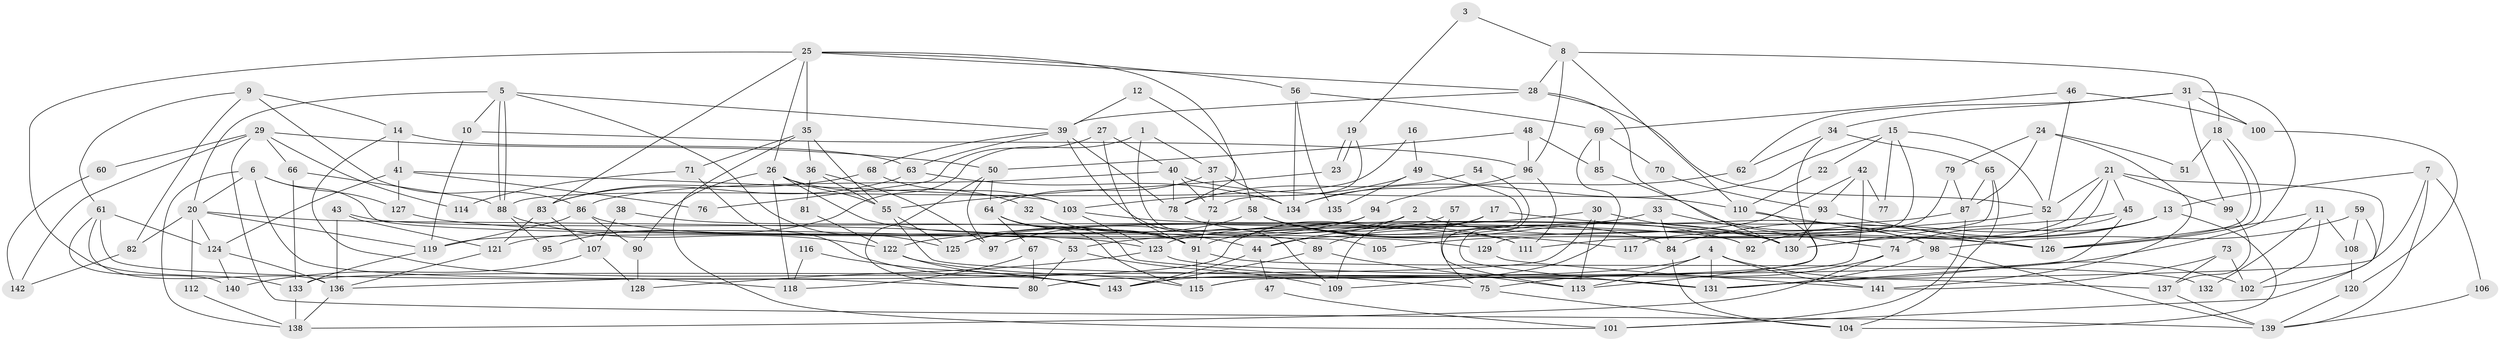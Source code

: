 // Generated by graph-tools (version 1.1) at 2025/50/03/09/25 03:50:09]
// undirected, 143 vertices, 286 edges
graph export_dot {
graph [start="1"]
  node [color=gray90,style=filled];
  1;
  2;
  3;
  4;
  5;
  6;
  7;
  8;
  9;
  10;
  11;
  12;
  13;
  14;
  15;
  16;
  17;
  18;
  19;
  20;
  21;
  22;
  23;
  24;
  25;
  26;
  27;
  28;
  29;
  30;
  31;
  32;
  33;
  34;
  35;
  36;
  37;
  38;
  39;
  40;
  41;
  42;
  43;
  44;
  45;
  46;
  47;
  48;
  49;
  50;
  51;
  52;
  53;
  54;
  55;
  56;
  57;
  58;
  59;
  60;
  61;
  62;
  63;
  64;
  65;
  66;
  67;
  68;
  69;
  70;
  71;
  72;
  73;
  74;
  75;
  76;
  77;
  78;
  79;
  80;
  81;
  82;
  83;
  84;
  85;
  86;
  87;
  88;
  89;
  90;
  91;
  92;
  93;
  94;
  95;
  96;
  97;
  98;
  99;
  100;
  101;
  102;
  103;
  104;
  105;
  106;
  107;
  108;
  109;
  110;
  111;
  112;
  113;
  114;
  115;
  116;
  117;
  118;
  119;
  120;
  121;
  122;
  123;
  124;
  125;
  126;
  127;
  128;
  129;
  130;
  131;
  132;
  133;
  134;
  135;
  136;
  137;
  138;
  139;
  140;
  141;
  142;
  143;
  1 -- 37;
  1 -- 89;
  1 -- 95;
  2 -- 121;
  2 -- 126;
  2 -- 44;
  3 -- 19;
  3 -- 8;
  4 -- 143;
  4 -- 102;
  4 -- 113;
  4 -- 131;
  4 -- 141;
  5 -- 20;
  5 -- 88;
  5 -- 88;
  5 -- 10;
  5 -- 39;
  5 -- 125;
  6 -- 138;
  6 -- 20;
  6 -- 105;
  6 -- 118;
  6 -- 127;
  7 -- 131;
  7 -- 13;
  7 -- 106;
  7 -- 139;
  8 -- 110;
  8 -- 28;
  8 -- 18;
  8 -- 96;
  9 -- 61;
  9 -- 86;
  9 -- 14;
  9 -- 82;
  10 -- 119;
  10 -- 96;
  11 -- 108;
  11 -- 126;
  11 -- 102;
  11 -- 132;
  12 -- 39;
  12 -- 58;
  13 -- 84;
  13 -- 130;
  13 -- 74;
  13 -- 104;
  14 -- 63;
  14 -- 41;
  14 -- 143;
  15 -- 129;
  15 -- 52;
  15 -- 22;
  15 -- 77;
  15 -- 134;
  16 -- 88;
  16 -- 49;
  17 -- 98;
  17 -- 136;
  17 -- 89;
  17 -- 109;
  18 -- 126;
  18 -- 126;
  18 -- 51;
  19 -- 72;
  19 -- 23;
  19 -- 23;
  20 -- 124;
  20 -- 53;
  20 -- 82;
  20 -- 112;
  20 -- 119;
  21 -- 52;
  21 -- 92;
  21 -- 45;
  21 -- 99;
  21 -- 102;
  21 -- 117;
  22 -- 110;
  23 -- 55;
  24 -- 87;
  24 -- 141;
  24 -- 51;
  24 -- 79;
  25 -- 28;
  25 -- 56;
  25 -- 26;
  25 -- 35;
  25 -- 78;
  25 -- 83;
  25 -- 133;
  26 -- 111;
  26 -- 32;
  26 -- 55;
  26 -- 90;
  26 -- 118;
  27 -- 40;
  27 -- 91;
  27 -- 76;
  28 -- 39;
  28 -- 130;
  28 -- 52;
  29 -- 50;
  29 -- 66;
  29 -- 60;
  29 -- 114;
  29 -- 139;
  29 -- 142;
  30 -- 133;
  30 -- 113;
  30 -- 122;
  30 -- 130;
  31 -- 99;
  31 -- 131;
  31 -- 34;
  31 -- 62;
  31 -- 100;
  32 -- 44;
  32 -- 91;
  33 -- 125;
  33 -- 74;
  33 -- 84;
  34 -- 62;
  34 -- 65;
  34 -- 115;
  35 -- 55;
  35 -- 36;
  35 -- 71;
  35 -- 101;
  36 -- 55;
  36 -- 81;
  36 -- 97;
  37 -- 64;
  37 -- 134;
  37 -- 72;
  38 -- 91;
  38 -- 107;
  39 -- 68;
  39 -- 63;
  39 -- 78;
  39 -- 109;
  40 -- 72;
  40 -- 78;
  40 -- 86;
  40 -- 110;
  41 -- 124;
  41 -- 76;
  41 -- 103;
  41 -- 127;
  42 -- 93;
  42 -- 115;
  42 -- 44;
  42 -- 77;
  43 -- 121;
  43 -- 92;
  43 -- 136;
  44 -- 47;
  44 -- 143;
  45 -- 53;
  45 -- 80;
  45 -- 92;
  46 -- 69;
  46 -- 52;
  46 -- 100;
  47 -- 101;
  48 -- 50;
  48 -- 96;
  48 -- 85;
  49 -- 75;
  49 -- 103;
  49 -- 135;
  50 -- 80;
  50 -- 64;
  50 -- 97;
  52 -- 126;
  52 -- 105;
  53 -- 80;
  53 -- 109;
  54 -- 78;
  54 -- 131;
  55 -- 131;
  55 -- 125;
  56 -- 134;
  56 -- 69;
  56 -- 135;
  57 -- 91;
  57 -- 113;
  58 -- 130;
  58 -- 125;
  58 -- 84;
  58 -- 92;
  58 -- 117;
  59 -- 98;
  59 -- 101;
  59 -- 108;
  60 -- 142;
  61 -- 136;
  61 -- 80;
  61 -- 124;
  61 -- 140;
  62 -- 94;
  63 -- 134;
  63 -- 83;
  64 -- 75;
  64 -- 91;
  64 -- 67;
  64 -- 115;
  65 -- 104;
  65 -- 87;
  65 -- 130;
  66 -- 133;
  66 -- 88;
  67 -- 118;
  67 -- 80;
  68 -- 103;
  68 -- 83;
  69 -- 85;
  69 -- 109;
  69 -- 70;
  70 -- 93;
  71 -- 115;
  71 -- 114;
  72 -- 91;
  73 -- 137;
  73 -- 102;
  73 -- 141;
  74 -- 138;
  74 -- 75;
  75 -- 104;
  78 -- 111;
  79 -- 111;
  79 -- 87;
  81 -- 122;
  82 -- 142;
  83 -- 107;
  83 -- 121;
  84 -- 104;
  85 -- 98;
  86 -- 123;
  86 -- 90;
  86 -- 119;
  87 -- 101;
  87 -- 123;
  88 -- 122;
  88 -- 95;
  89 -- 143;
  89 -- 113;
  90 -- 128;
  91 -- 115;
  91 -- 132;
  93 -- 126;
  93 -- 130;
  94 -- 119;
  94 -- 97;
  96 -- 111;
  96 -- 134;
  98 -- 131;
  98 -- 139;
  99 -- 137;
  100 -- 120;
  103 -- 130;
  103 -- 123;
  106 -- 139;
  107 -- 128;
  107 -- 140;
  108 -- 120;
  110 -- 113;
  110 -- 126;
  112 -- 138;
  116 -- 143;
  116 -- 118;
  119 -- 133;
  120 -- 139;
  121 -- 136;
  122 -- 143;
  122 -- 131;
  123 -- 128;
  123 -- 137;
  124 -- 140;
  124 -- 136;
  127 -- 129;
  129 -- 141;
  133 -- 138;
  136 -- 138;
  137 -- 139;
}
